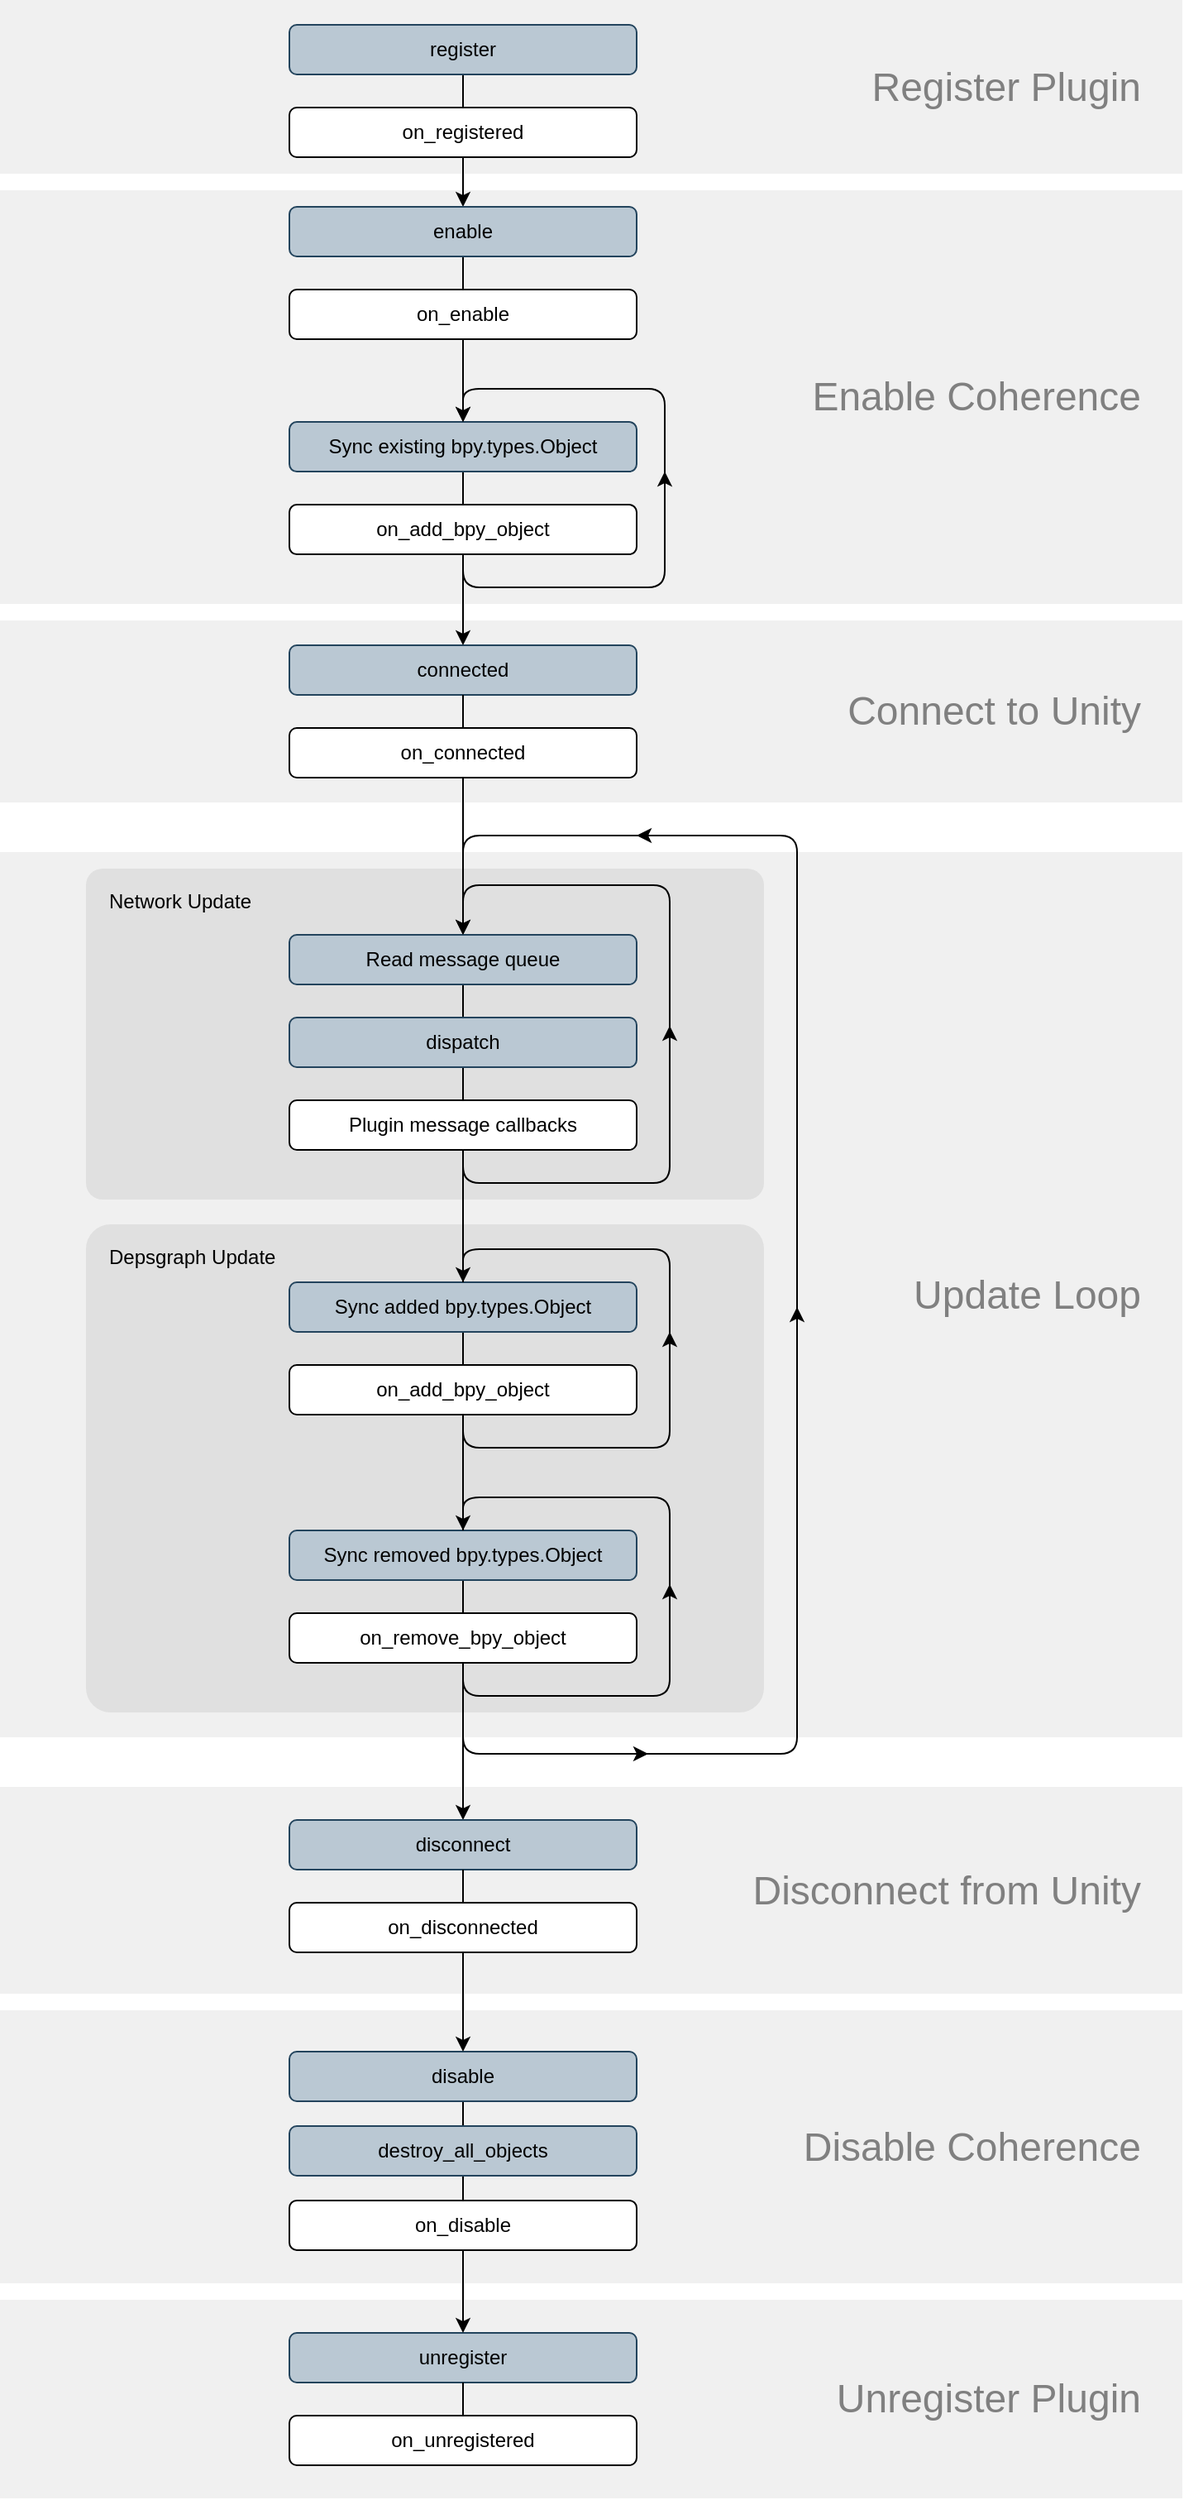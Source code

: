 <mxfile version="13.0.3" type="device"><diagram id="DzFesB-4rhAc_BE3Nq0X" name="Page-1"><mxGraphModel dx="1422" dy="822" grid="1" gridSize="10" guides="1" tooltips="1" connect="1" arrows="1" fold="1" page="1" pageScale="1" pageWidth="850" pageHeight="1100" math="0" shadow="0"><root><mxCell id="0"/><mxCell id="1" parent="0"/><mxCell id="YHLExvVpBHWBpDTqygTc-114" value="Update Loop" style="verticalLabelPosition=middle;verticalAlign=middle;html=1;shape=mxgraph.basic.rect;fillColor2=none;strokeWidth=1;size=20;indent=5;fontSize=24;align=right;labelPosition=center;fontColor=#808080;fillColor=#F0F0F0;strokeColor=none;spacingRight=24;" parent="1" vertex="1"><mxGeometry x="68" y="580" width="715" height="535" as="geometry"/></mxCell><mxCell id="XbiWKCthP0DxnjcLqUB0-29" value="Network Update" style="rounded=1;whiteSpace=wrap;html=1;fillColor=#E0E0E0;strokeColor=none;labelPosition=center;verticalLabelPosition=middle;align=left;verticalAlign=top;spacingLeft=12;spacingTop=6;arcSize=5;" vertex="1" parent="1"><mxGeometry x="120" y="590" width="410" height="200" as="geometry"/></mxCell><mxCell id="XbiWKCthP0DxnjcLqUB0-4" value="Depsgraph Update" style="rounded=1;whiteSpace=wrap;html=1;fillColor=#E0E0E0;strokeColor=none;labelPosition=center;verticalLabelPosition=middle;align=left;verticalAlign=top;spacingLeft=12;spacingTop=6;arcSize=5;" vertex="1" parent="1"><mxGeometry x="120" y="805" width="410" height="295" as="geometry"/></mxCell><mxCell id="YHLExvVpBHWBpDTqygTc-118" value="Unregister Plugin" style="verticalLabelPosition=middle;verticalAlign=middle;html=1;shape=mxgraph.basic.rect;fillColor2=none;strokeWidth=1;size=20;indent=5;fontSize=24;align=right;labelPosition=center;fontColor=#808080;fillColor=#F0F0F0;strokeColor=none;spacingRight=24;" parent="1" vertex="1"><mxGeometry x="68" y="1455" width="715" height="120" as="geometry"/></mxCell><mxCell id="YHLExvVpBHWBpDTqygTc-116" value="Disable Coherence" style="verticalLabelPosition=middle;verticalAlign=middle;html=1;shape=mxgraph.basic.rect;fillColor2=none;strokeWidth=1;size=20;indent=5;fontSize=24;align=right;labelPosition=center;fontColor=#808080;fillColor=#F0F0F0;strokeColor=none;spacingRight=24;" parent="1" vertex="1"><mxGeometry x="68" y="1280" width="715" height="165" as="geometry"/></mxCell><mxCell id="YHLExvVpBHWBpDTqygTc-115" value="Disconnect from Unity" style="verticalLabelPosition=middle;verticalAlign=middle;html=1;shape=mxgraph.basic.rect;fillColor2=none;strokeWidth=1;size=20;indent=5;fontSize=24;align=right;labelPosition=center;fontColor=#808080;fillColor=#F0F0F0;strokeColor=none;spacingRight=24;" parent="1" vertex="1"><mxGeometry x="68" y="1145" width="715" height="125" as="geometry"/></mxCell><mxCell id="YHLExvVpBHWBpDTqygTc-113" value="Connect to Unity" style="verticalLabelPosition=middle;verticalAlign=middle;html=1;shape=mxgraph.basic.rect;fillColor2=none;strokeWidth=1;size=20;indent=5;fontSize=24;align=right;labelPosition=center;fontColor=#808080;fillColor=#F0F0F0;strokeColor=none;spacingRight=24;" parent="1" vertex="1"><mxGeometry x="68" y="440" width="715" height="110" as="geometry"/></mxCell><mxCell id="YHLExvVpBHWBpDTqygTc-112" value="Enable Coherence" style="verticalLabelPosition=middle;verticalAlign=middle;html=1;shape=mxgraph.basic.rect;fillColor2=none;strokeWidth=1;size=20;indent=5;fontSize=24;align=right;labelPosition=center;fontColor=#808080;fillColor=#F0F0F0;strokeColor=none;spacingRight=24;" parent="1" vertex="1"><mxGeometry x="68" y="180" width="715" height="250" as="geometry"/></mxCell><mxCell id="YHLExvVpBHWBpDTqygTc-111" value="Register Plugin" style="verticalLabelPosition=middle;verticalAlign=middle;html=1;shape=mxgraph.basic.rect;fillColor2=none;strokeWidth=1;size=20;indent=5;fontSize=24;align=right;labelPosition=center;fontColor=#808080;fillColor=#F0F0F0;strokeColor=none;spacingRight=24;" parent="1" vertex="1"><mxGeometry x="68" y="65" width="715" height="105" as="geometry"/></mxCell><mxCell id="YHLExvVpBHWBpDTqygTc-28" style="edgeStyle=orthogonalEdgeStyle;rounded=0;orthogonalLoop=1;jettySize=auto;html=1;startArrow=none;startFill=0;strokeColor=#000000;endArrow=none;endFill=0;" parent="1" source="YHLExvVpBHWBpDTqygTc-2" target="YHLExvVpBHWBpDTqygTc-4" edge="1"><mxGeometry relative="1" as="geometry"/></mxCell><mxCell id="YHLExvVpBHWBpDTqygTc-2" value="register" style="rounded=1;whiteSpace=wrap;html=1;fillColor=#bac8d3;strokeColor=#23445d;" parent="1" vertex="1"><mxGeometry x="243" y="80" width="210" height="30" as="geometry"/></mxCell><mxCell id="YHLExvVpBHWBpDTqygTc-107" style="edgeStyle=orthogonalEdgeStyle;rounded=1;comic=0;jumpStyle=none;orthogonalLoop=1;jettySize=auto;html=1;entryX=0.5;entryY=0;entryDx=0;entryDy=0;shadow=0;startArrow=none;startFill=0;endArrow=classic;endFill=1;strokeColor=#000000;fontSize=24;" parent="1" source="YHLExvVpBHWBpDTqygTc-4" target="YHLExvVpBHWBpDTqygTc-6" edge="1"><mxGeometry relative="1" as="geometry"/></mxCell><mxCell id="YHLExvVpBHWBpDTqygTc-4" value="on_registered" style="rounded=1;whiteSpace=wrap;html=1;" parent="1" vertex="1"><mxGeometry x="243" y="130" width="210" height="30" as="geometry"/></mxCell><mxCell id="YHLExvVpBHWBpDTqygTc-108" style="edgeStyle=orthogonalEdgeStyle;rounded=1;comic=0;jumpStyle=none;orthogonalLoop=1;jettySize=auto;html=1;entryX=0.5;entryY=0;entryDx=0;entryDy=0;shadow=0;startArrow=none;startFill=0;endArrow=classic;endFill=1;strokeColor=#000000;fontSize=24;" parent="1" source="YHLExvVpBHWBpDTqygTc-15" target="YHLExvVpBHWBpDTqygTc-10" edge="1"><mxGeometry relative="1" as="geometry"/></mxCell><mxCell id="YHLExvVpBHWBpDTqygTc-109" style="edgeStyle=orthogonalEdgeStyle;rounded=1;comic=0;jumpStyle=none;orthogonalLoop=1;jettySize=auto;html=1;shadow=0;startArrow=none;startFill=0;endArrow=classic;endFill=1;strokeColor=#000000;fontSize=24;" parent="1" source="YHLExvVpBHWBpDTqygTc-9" edge="1"><mxGeometry relative="1" as="geometry"><mxPoint x="348" y="630" as="targetPoint"/></mxGeometry></mxCell><mxCell id="YHLExvVpBHWBpDTqygTc-10" value="disconnect" style="rounded=1;whiteSpace=wrap;html=1;fillColor=#bac8d3;strokeColor=#23445d;" parent="1" vertex="1"><mxGeometry x="243" y="1165" width="210" height="30" as="geometry"/></mxCell><mxCell id="YHLExvVpBHWBpDTqygTc-11" value="on_disconnected" style="rounded=1;whiteSpace=wrap;html=1;" parent="1" vertex="1"><mxGeometry x="243" y="1215" width="210" height="30" as="geometry"/></mxCell><mxCell id="YHLExvVpBHWBpDTqygTc-18" value="unregister" style="rounded=1;whiteSpace=wrap;html=1;fillColor=#bac8d3;strokeColor=#23445d;" parent="1" vertex="1"><mxGeometry x="243" y="1475" width="210" height="30" as="geometry"/></mxCell><mxCell id="YHLExvVpBHWBpDTqygTc-19" value="on_unregistered" style="rounded=1;whiteSpace=wrap;html=1;" parent="1" vertex="1"><mxGeometry x="243" y="1525" width="210" height="30" as="geometry"/></mxCell><mxCell id="YHLExvVpBHWBpDTqygTc-29" style="edgeStyle=orthogonalEdgeStyle;rounded=0;orthogonalLoop=1;jettySize=auto;html=1;startArrow=none;startFill=0;strokeColor=#000000;endArrow=none;endFill=0;" parent="1" source="YHLExvVpBHWBpDTqygTc-18" target="YHLExvVpBHWBpDTqygTc-19" edge="1"><mxGeometry relative="1" as="geometry"/></mxCell><mxCell id="YHLExvVpBHWBpDTqygTc-67" style="edgeStyle=orthogonalEdgeStyle;rounded=1;comic=0;jumpStyle=none;orthogonalLoop=1;jettySize=auto;html=1;entryX=0.5;entryY=0;entryDx=0;entryDy=0;shadow=0;startArrow=none;startFill=0;endArrow=classic;endFill=1;strokeColor=#000000;fontSize=24;" parent="1" source="YHLExvVpBHWBpDTqygTc-32" target="YHLExvVpBHWBpDTqygTc-18" edge="1"><mxGeometry relative="1" as="geometry"/></mxCell><mxCell id="YHLExvVpBHWBpDTqygTc-32" value="on_disable" style="rounded=1;whiteSpace=wrap;html=1;" parent="1" vertex="1"><mxGeometry x="243" y="1394.97" width="210" height="30" as="geometry"/></mxCell><mxCell id="YHLExvVpBHWBpDTqygTc-36" style="edgeStyle=orthogonalEdgeStyle;rounded=0;orthogonalLoop=1;jettySize=auto;html=1;startArrow=none;startFill=0;strokeColor=#000000;endArrow=none;endFill=0;" parent="1" source="YHLExvVpBHWBpDTqygTc-34" target="YHLExvVpBHWBpDTqygTc-32" edge="1"><mxGeometry relative="1" as="geometry"/></mxCell><mxCell id="YHLExvVpBHWBpDTqygTc-34" value="disable" style="rounded=1;whiteSpace=wrap;html=1;fillColor=#bac8d3;strokeColor=#23445d;" parent="1" vertex="1"><mxGeometry x="243" y="1305" width="210" height="30" as="geometry"/></mxCell><mxCell id="YHLExvVpBHWBpDTqygTc-74" style="edgeStyle=orthogonalEdgeStyle;rounded=1;comic=0;jumpStyle=none;orthogonalLoop=1;jettySize=auto;html=1;entryX=0.5;entryY=0;entryDx=0;entryDy=0;shadow=0;startArrow=none;startFill=0;endArrow=classic;endFill=1;strokeColor=#000000;fontSize=24;" parent="1" source="YHLExvVpBHWBpDTqygTc-11" target="YHLExvVpBHWBpDTqygTc-34" edge="1"><mxGeometry relative="1" as="geometry"/></mxCell><mxCell id="YHLExvVpBHWBpDTqygTc-99" style="edgeStyle=orthogonalEdgeStyle;rounded=1;comic=0;jumpStyle=none;orthogonalLoop=1;jettySize=auto;html=1;entryX=0.5;entryY=0;entryDx=0;entryDy=0;shadow=0;startArrow=none;startFill=0;endArrow=none;endFill=0;strokeColor=#000000;fontSize=24;exitX=0.5;exitY=1;exitDx=0;exitDy=0;" parent="1" source="YHLExvVpBHWBpDTqygTc-10" target="YHLExvVpBHWBpDTqygTc-11" edge="1"><mxGeometry relative="1" as="geometry"><mxPoint x="348" y="1245" as="sourcePoint"/></mxGeometry></mxCell><mxCell id="YHLExvVpBHWBpDTqygTc-90" style="edgeStyle=orthogonalEdgeStyle;curved=1;orthogonalLoop=1;jettySize=auto;html=1;exitX=0.5;exitY=1;exitDx=0;exitDy=0;startArrow=none;startFill=0;strokeColor=#000000;fontSize=24;" parent="1" edge="1"><mxGeometry relative="1" as="geometry"><mxPoint x="350.5" y="1275.04" as="sourcePoint"/><mxPoint x="350.5" y="1275.04" as="targetPoint"/></mxGeometry></mxCell><mxCell id="YHLExvVpBHWBpDTqygTc-5" value="on_enable" style="rounded=1;whiteSpace=wrap;html=1;" parent="1" vertex="1"><mxGeometry x="243" y="240" width="210" height="30" as="geometry"/></mxCell><mxCell id="YHLExvVpBHWBpDTqygTc-30" style="edgeStyle=orthogonalEdgeStyle;rounded=0;orthogonalLoop=1;jettySize=auto;html=1;startArrow=none;startFill=0;strokeColor=#000000;endArrow=none;endFill=0;" parent="1" source="YHLExvVpBHWBpDTqygTc-6" target="YHLExvVpBHWBpDTqygTc-5" edge="1"><mxGeometry relative="1" as="geometry"/></mxCell><mxCell id="YHLExvVpBHWBpDTqygTc-6" value="enable" style="rounded=1;whiteSpace=wrap;html=1;fillColor=#bac8d3;strokeColor=#23445d;" parent="1" vertex="1"><mxGeometry x="243" y="190" width="210" height="30" as="geometry"/></mxCell><mxCell id="YHLExvVpBHWBpDTqygTc-8" value="connected" style="rounded=1;whiteSpace=wrap;html=1;fillColor=#bac8d3;strokeColor=#23445d;" parent="1" vertex="1"><mxGeometry x="243" y="455" width="210" height="30" as="geometry"/></mxCell><mxCell id="YHLExvVpBHWBpDTqygTc-9" value="on_connected" style="rounded=1;whiteSpace=wrap;html=1;" parent="1" vertex="1"><mxGeometry x="243" y="505" width="210" height="30" as="geometry"/></mxCell><mxCell id="YHLExvVpBHWBpDTqygTc-22" style="edgeStyle=orthogonalEdgeStyle;rounded=0;orthogonalLoop=1;jettySize=auto;html=1;endArrow=none;endFill=0;" parent="1" source="YHLExvVpBHWBpDTqygTc-8" target="YHLExvVpBHWBpDTqygTc-9" edge="1"><mxGeometry relative="1" as="geometry"/></mxCell><mxCell id="YHLExvVpBHWBpDTqygTc-82" style="edgeStyle=orthogonalEdgeStyle;rounded=1;comic=0;jumpStyle=none;orthogonalLoop=1;jettySize=auto;html=1;entryX=0.5;entryY=0;entryDx=0;entryDy=0;shadow=0;startArrow=none;startFill=0;endArrow=classic;endFill=1;strokeColor=#000000;fontSize=24;" parent="1" source="YHLExvVpBHWBpDTqygTc-76" target="YHLExvVpBHWBpDTqygTc-8" edge="1"><mxGeometry relative="1" as="geometry"/></mxCell><mxCell id="YHLExvVpBHWBpDTqygTc-76" value="on_add_bpy_object" style="rounded=1;whiteSpace=wrap;html=1;" parent="1" vertex="1"><mxGeometry x="243" y="370.04" width="210" height="30" as="geometry"/></mxCell><mxCell id="XbiWKCthP0DxnjcLqUB0-28" style="edgeStyle=orthogonalEdgeStyle;rounded=0;orthogonalLoop=1;jettySize=auto;html=1;entryX=0.5;entryY=0;entryDx=0;entryDy=0;endArrow=none;endFill=0;" edge="1" parent="1" source="YHLExvVpBHWBpDTqygTc-78" target="YHLExvVpBHWBpDTqygTc-76"><mxGeometry relative="1" as="geometry"><Array as="points"><mxPoint x="348" y="370"/></Array></mxGeometry></mxCell><mxCell id="YHLExvVpBHWBpDTqygTc-78" value="Sync existing bpy.types.Object" style="rounded=1;whiteSpace=wrap;html=1;fillColor=#bac8d3;strokeColor=#23445d;" parent="1" vertex="1"><mxGeometry x="243" y="320.04" width="210" height="30" as="geometry"/></mxCell><mxCell id="YHLExvVpBHWBpDTqygTc-81" style="edgeStyle=orthogonalEdgeStyle;rounded=1;comic=0;jumpStyle=none;orthogonalLoop=1;jettySize=auto;html=1;entryX=0.5;entryY=0;entryDx=0;entryDy=0;shadow=0;startArrow=none;startFill=0;endArrow=classic;endFill=1;strokeColor=#000000;fontSize=24;" parent="1" source="YHLExvVpBHWBpDTqygTc-5" target="YHLExvVpBHWBpDTqygTc-78" edge="1"><mxGeometry relative="1" as="geometry"/></mxCell><mxCell id="YHLExvVpBHWBpDTqygTc-75" style="edgeStyle=orthogonalEdgeStyle;orthogonalLoop=1;jettySize=auto;html=1;entryX=0.5;entryY=0;entryDx=0;entryDy=0;startArrow=none;startFill=0;strokeColor=#000000;fontSize=24;rounded=1;jumpStyle=none;comic=0;shadow=0;" parent="1" source="YHLExvVpBHWBpDTqygTc-76" target="YHLExvVpBHWBpDTqygTc-78" edge="1"><mxGeometry relative="1" as="geometry"><Array as="points"><mxPoint x="348" y="420"/><mxPoint x="470" y="420"/><mxPoint x="470" y="300"/><mxPoint x="348" y="300"/></Array></mxGeometry></mxCell><mxCell id="YHLExvVpBHWBpDTqygTc-79" style="edgeStyle=orthogonalEdgeStyle;curved=1;orthogonalLoop=1;jettySize=auto;html=1;exitX=0.5;exitY=1;exitDx=0;exitDy=0;startArrow=none;startFill=0;strokeColor=#000000;fontSize=24;" parent="1" source="YHLExvVpBHWBpDTqygTc-76" target="YHLExvVpBHWBpDTqygTc-76" edge="1"><mxGeometry relative="1" as="geometry"/></mxCell><mxCell id="YHLExvVpBHWBpDTqygTc-15" value="on_remove_bpy_object" style="rounded=1;whiteSpace=wrap;html=1;" parent="1" vertex="1"><mxGeometry x="243" y="1040" width="210" height="30" as="geometry"/></mxCell><mxCell id="YHLExvVpBHWBpDTqygTc-56" style="edgeStyle=orthogonalEdgeStyle;rounded=0;comic=0;jumpStyle=none;orthogonalLoop=1;jettySize=auto;html=1;entryX=0.5;entryY=0;entryDx=0;entryDy=0;shadow=0;startArrow=none;startFill=0;strokeColor=#000000;fontSize=24;endArrow=none;endFill=0;" parent="1" source="YHLExvVpBHWBpDTqygTc-50" target="YHLExvVpBHWBpDTqygTc-15" edge="1"><mxGeometry relative="1" as="geometry"/></mxCell><mxCell id="YHLExvVpBHWBpDTqygTc-50" value="Sync removed bpy.types.Object" style="rounded=1;whiteSpace=wrap;html=1;fillColor=#bac8d3;strokeColor=#23445d;" parent="1" vertex="1"><mxGeometry x="243" y="990" width="210" height="30" as="geometry"/></mxCell><mxCell id="YHLExvVpBHWBpDTqygTc-53" style="edgeStyle=orthogonalEdgeStyle;orthogonalLoop=1;jettySize=auto;html=1;entryX=0.5;entryY=0;entryDx=0;entryDy=0;startArrow=none;startFill=0;strokeColor=#000000;fontSize=24;rounded=1;jumpStyle=none;comic=0;shadow=0;" parent="1" source="YHLExvVpBHWBpDTqygTc-15" target="YHLExvVpBHWBpDTqygTc-50" edge="1"><mxGeometry relative="1" as="geometry"><Array as="points"><mxPoint x="348" y="1090"/><mxPoint x="473" y="1090"/><mxPoint x="473" y="970"/><mxPoint x="348" y="970"/></Array></mxGeometry></mxCell><mxCell id="YHLExvVpBHWBpDTqygTc-51" style="edgeStyle=orthogonalEdgeStyle;curved=1;orthogonalLoop=1;jettySize=auto;html=1;exitX=0.5;exitY=1;exitDx=0;exitDy=0;startArrow=none;startFill=0;strokeColor=#000000;fontSize=24;" parent="1" source="YHLExvVpBHWBpDTqygTc-15" target="YHLExvVpBHWBpDTqygTc-15" edge="1"><mxGeometry relative="1" as="geometry"/></mxCell><mxCell id="YHLExvVpBHWBpDTqygTc-62" style="edgeStyle=orthogonalEdgeStyle;rounded=0;comic=0;jumpStyle=none;orthogonalLoop=1;jettySize=auto;html=1;shadow=0;startArrow=none;startFill=0;endArrow=none;endFill=0;strokeColor=#000000;fontSize=24;" parent="1" source="YHLExvVpBHWBpDTqygTc-58" target="YHLExvVpBHWBpDTqygTc-50" edge="1"><mxGeometry relative="1" as="geometry"/></mxCell><mxCell id="YHLExvVpBHWBpDTqygTc-58" value="on_add_bpy_object" style="rounded=1;whiteSpace=wrap;html=1;" parent="1" vertex="1"><mxGeometry x="243" y="890" width="210" height="30" as="geometry"/></mxCell><mxCell id="YHLExvVpBHWBpDTqygTc-59" style="edgeStyle=orthogonalEdgeStyle;rounded=0;comic=0;jumpStyle=none;orthogonalLoop=1;jettySize=auto;html=1;entryX=0.5;entryY=0;entryDx=0;entryDy=0;shadow=0;startArrow=none;startFill=0;strokeColor=#000000;fontSize=24;endArrow=none;endFill=0;" parent="1" source="YHLExvVpBHWBpDTqygTc-60" target="YHLExvVpBHWBpDTqygTc-58" edge="1"><mxGeometry relative="1" as="geometry"/></mxCell><mxCell id="YHLExvVpBHWBpDTqygTc-60" value="Sync added bpy.types.Object" style="rounded=1;whiteSpace=wrap;html=1;fillColor=#bac8d3;strokeColor=#23445d;" parent="1" vertex="1"><mxGeometry x="243" y="840" width="210" height="30" as="geometry"/></mxCell><mxCell id="YHLExvVpBHWBpDTqygTc-57" style="edgeStyle=orthogonalEdgeStyle;orthogonalLoop=1;jettySize=auto;html=1;entryX=0.5;entryY=0;entryDx=0;entryDy=0;startArrow=none;startFill=0;strokeColor=#000000;fontSize=24;rounded=1;jumpStyle=none;comic=0;shadow=0;" parent="1" source="YHLExvVpBHWBpDTqygTc-58" target="YHLExvVpBHWBpDTqygTc-60" edge="1"><mxGeometry relative="1" as="geometry"><Array as="points"><mxPoint x="348" y="940"/><mxPoint x="473" y="940"/><mxPoint x="473" y="820"/><mxPoint x="348" y="820"/></Array></mxGeometry></mxCell><mxCell id="YHLExvVpBHWBpDTqygTc-61" style="edgeStyle=orthogonalEdgeStyle;curved=1;orthogonalLoop=1;jettySize=auto;html=1;exitX=0.5;exitY=1;exitDx=0;exitDy=0;startArrow=none;startFill=0;strokeColor=#000000;fontSize=24;" parent="1" source="YHLExvVpBHWBpDTqygTc-58" target="YHLExvVpBHWBpDTqygTc-58" edge="1"><mxGeometry relative="1" as="geometry"/></mxCell><mxCell id="XbiWKCthP0DxnjcLqUB0-2" value="destroy_all_objects" style="rounded=1;whiteSpace=wrap;html=1;fillColor=#bac8d3;strokeColor=#23445d;" vertex="1" parent="1"><mxGeometry x="243" y="1350" width="210" height="30" as="geometry"/></mxCell><mxCell id="XbiWKCthP0DxnjcLqUB0-9" value="" style="endArrow=none;html=1;endFill=0;" edge="1" parent="1"><mxGeometry width="50" height="50" relative="1" as="geometry"><mxPoint x="348" y="1095" as="sourcePoint"/><mxPoint x="348" y="590" as="targetPoint"/><Array as="points"><mxPoint x="348" y="1125"/><mxPoint x="550" y="1125"/><mxPoint x="550" y="570"/><mxPoint x="348" y="570"/></Array></mxGeometry></mxCell><mxCell id="XbiWKCthP0DxnjcLqUB0-11" value="" style="endArrow=classic;html=1;" edge="1" parent="1"><mxGeometry width="50" height="50" relative="1" as="geometry"><mxPoint x="550" y="865" as="sourcePoint"/><mxPoint x="550" y="855" as="targetPoint"/></mxGeometry></mxCell><mxCell id="XbiWKCthP0DxnjcLqUB0-12" value="" style="endArrow=classic;html=1;" edge="1" parent="1"><mxGeometry width="50" height="50" relative="1" as="geometry"><mxPoint x="450" y="1125" as="sourcePoint"/><mxPoint x="460" y="1125" as="targetPoint"/></mxGeometry></mxCell><mxCell id="XbiWKCthP0DxnjcLqUB0-14" value="" style="endArrow=classic;html=1;" edge="1" parent="1"><mxGeometry width="50" height="50" relative="1" as="geometry"><mxPoint x="460" y="570" as="sourcePoint"/><mxPoint x="453" y="570" as="targetPoint"/></mxGeometry></mxCell><mxCell id="XbiWKCthP0DxnjcLqUB0-22" value="" style="endArrow=classic;html=1;" edge="1" parent="1"><mxGeometry width="50" height="50" relative="1" as="geometry"><mxPoint x="470" y="360" as="sourcePoint"/><mxPoint x="470" y="350.04" as="targetPoint"/></mxGeometry></mxCell><mxCell id="XbiWKCthP0DxnjcLqUB0-25" value="" style="endArrow=classic;html=1;" edge="1" parent="1"><mxGeometry width="50" height="50" relative="1" as="geometry"><mxPoint x="473" y="880" as="sourcePoint"/><mxPoint x="473" y="870" as="targetPoint"/></mxGeometry></mxCell><mxCell id="XbiWKCthP0DxnjcLqUB0-26" value="" style="endArrow=classic;html=1;" edge="1" parent="1"><mxGeometry width="50" height="50" relative="1" as="geometry"><mxPoint x="473" y="1032.5" as="sourcePoint"/><mxPoint x="473" y="1022.5" as="targetPoint"/></mxGeometry></mxCell><mxCell id="XbiWKCthP0DxnjcLqUB0-37" style="edgeStyle=orthogonalEdgeStyle;rounded=0;orthogonalLoop=1;jettySize=auto;html=1;endArrow=none;endFill=0;" edge="1" parent="1" source="XbiWKCthP0DxnjcLqUB0-30"><mxGeometry relative="1" as="geometry"><mxPoint x="348" y="840" as="targetPoint"/></mxGeometry></mxCell><mxCell id="XbiWKCthP0DxnjcLqUB0-30" value="Plugin message callbacks" style="rounded=1;whiteSpace=wrap;html=1;" vertex="1" parent="1"><mxGeometry x="243" y="730" width="210" height="30" as="geometry"/></mxCell><mxCell id="XbiWKCthP0DxnjcLqUB0-31" style="edgeStyle=orthogonalEdgeStyle;rounded=0;comic=0;jumpStyle=none;orthogonalLoop=1;jettySize=auto;html=1;entryX=0.5;entryY=0;entryDx=0;entryDy=0;shadow=0;startArrow=none;startFill=0;strokeColor=#000000;fontSize=24;endArrow=none;endFill=0;" edge="1" parent="1" source="XbiWKCthP0DxnjcLqUB0-32" target="XbiWKCthP0DxnjcLqUB0-30"><mxGeometry relative="1" as="geometry"/></mxCell><mxCell id="XbiWKCthP0DxnjcLqUB0-32" value="Read message queue" style="rounded=1;whiteSpace=wrap;html=1;fillColor=#bac8d3;strokeColor=#23445d;" vertex="1" parent="1"><mxGeometry x="243" y="630" width="210" height="30" as="geometry"/></mxCell><mxCell id="XbiWKCthP0DxnjcLqUB0-33" style="edgeStyle=orthogonalEdgeStyle;orthogonalLoop=1;jettySize=auto;html=1;entryX=0.5;entryY=0;entryDx=0;entryDy=0;startArrow=none;startFill=0;strokeColor=#000000;fontSize=24;rounded=1;jumpStyle=none;comic=0;shadow=0;" edge="1" parent="1" source="XbiWKCthP0DxnjcLqUB0-30" target="XbiWKCthP0DxnjcLqUB0-32"><mxGeometry relative="1" as="geometry"><Array as="points"><mxPoint x="348" y="780"/><mxPoint x="473" y="780"/><mxPoint x="473" y="600"/><mxPoint x="348" y="600"/></Array></mxGeometry></mxCell><mxCell id="XbiWKCthP0DxnjcLqUB0-34" style="edgeStyle=orthogonalEdgeStyle;curved=1;orthogonalLoop=1;jettySize=auto;html=1;exitX=0.5;exitY=1;exitDx=0;exitDy=0;startArrow=none;startFill=0;strokeColor=#000000;fontSize=24;" edge="1" parent="1" source="XbiWKCthP0DxnjcLqUB0-30" target="XbiWKCthP0DxnjcLqUB0-30"><mxGeometry relative="1" as="geometry"/></mxCell><mxCell id="XbiWKCthP0DxnjcLqUB0-35" value="dispatch" style="rounded=1;whiteSpace=wrap;html=1;fillColor=#bac8d3;strokeColor=#23445d;" vertex="1" parent="1"><mxGeometry x="243" y="680" width="210" height="30" as="geometry"/></mxCell><mxCell id="XbiWKCthP0DxnjcLqUB0-36" value="" style="endArrow=classic;html=1;" edge="1" parent="1"><mxGeometry width="50" height="50" relative="1" as="geometry"><mxPoint x="473" y="695" as="sourcePoint"/><mxPoint x="473" y="685" as="targetPoint"/></mxGeometry></mxCell></root></mxGraphModel></diagram></mxfile>